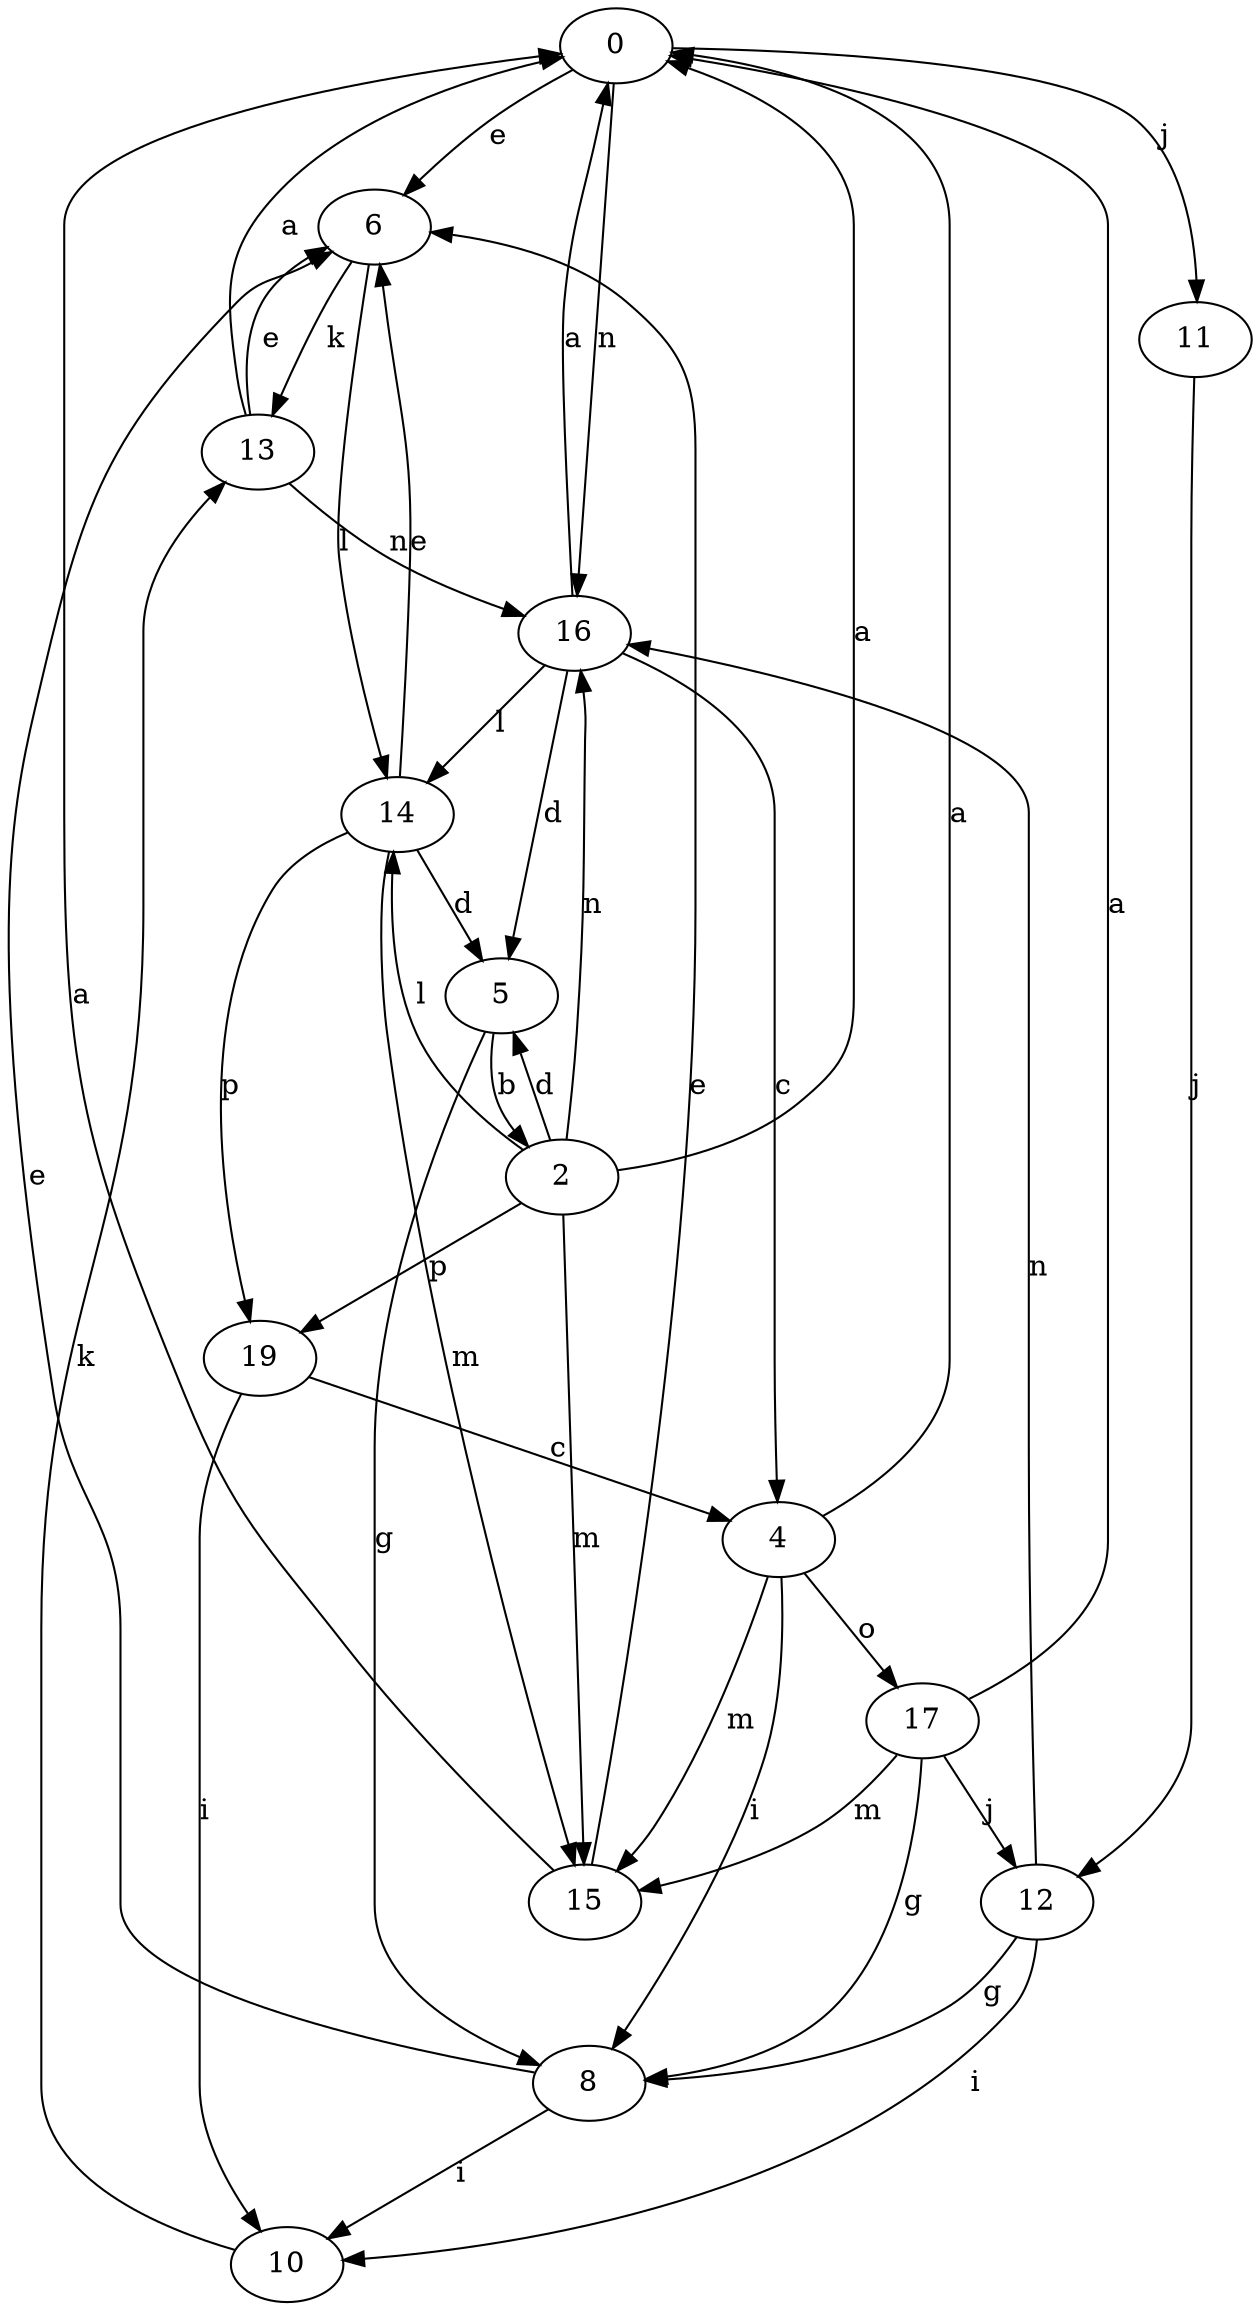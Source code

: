 strict digraph  {
0;
2;
4;
5;
6;
8;
10;
11;
12;
13;
14;
15;
16;
17;
19;
0 -> 6  [label=e];
0 -> 11  [label=j];
0 -> 16  [label=n];
2 -> 0  [label=a];
2 -> 5  [label=d];
2 -> 14  [label=l];
2 -> 15  [label=m];
2 -> 16  [label=n];
2 -> 19  [label=p];
4 -> 0  [label=a];
4 -> 8  [label=i];
4 -> 15  [label=m];
4 -> 17  [label=o];
5 -> 2  [label=b];
5 -> 8  [label=g];
6 -> 13  [label=k];
6 -> 14  [label=l];
8 -> 6  [label=e];
8 -> 10  [label=i];
10 -> 13  [label=k];
11 -> 12  [label=j];
12 -> 8  [label=g];
12 -> 10  [label=i];
12 -> 16  [label=n];
13 -> 0  [label=a];
13 -> 6  [label=e];
13 -> 16  [label=n];
14 -> 5  [label=d];
14 -> 6  [label=e];
14 -> 15  [label=m];
14 -> 19  [label=p];
15 -> 0  [label=a];
15 -> 6  [label=e];
16 -> 0  [label=a];
16 -> 4  [label=c];
16 -> 5  [label=d];
16 -> 14  [label=l];
17 -> 0  [label=a];
17 -> 8  [label=g];
17 -> 12  [label=j];
17 -> 15  [label=m];
19 -> 4  [label=c];
19 -> 10  [label=i];
}
